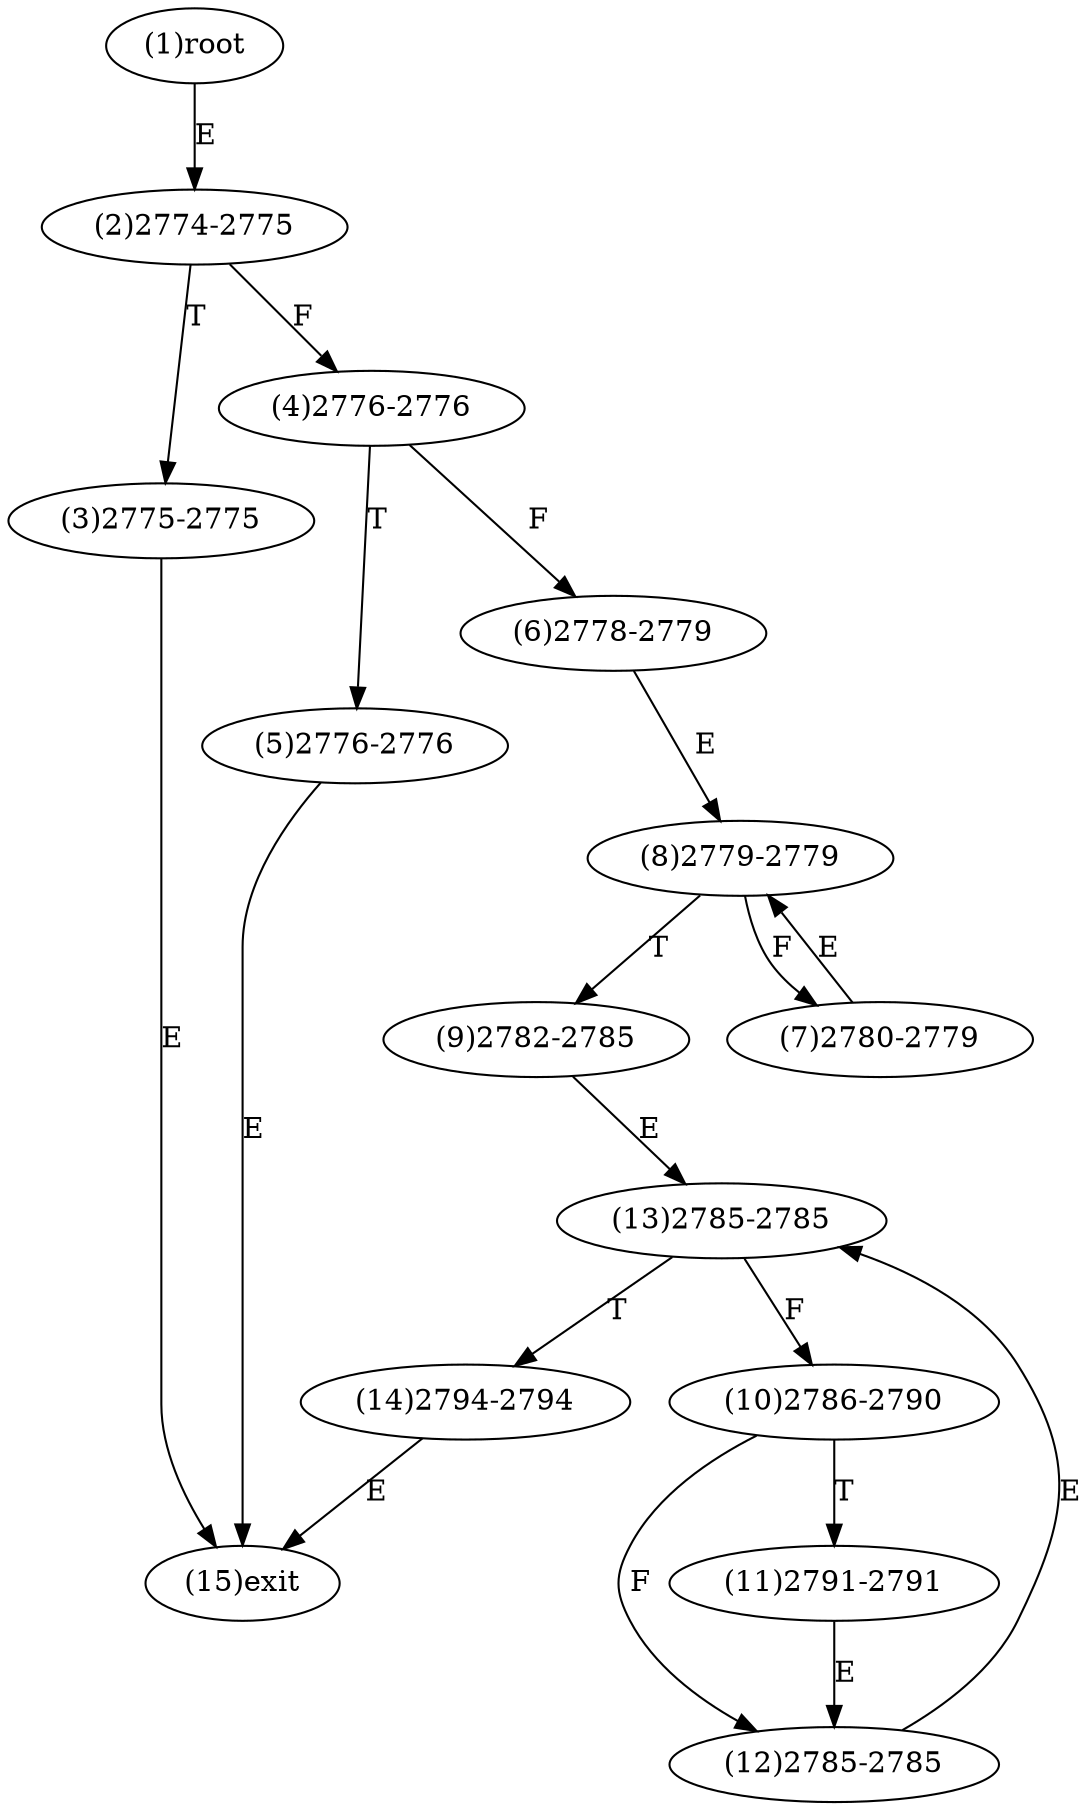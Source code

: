 digraph "" { 
1[ label="(1)root"];
2[ label="(2)2774-2775"];
3[ label="(3)2775-2775"];
4[ label="(4)2776-2776"];
5[ label="(5)2776-2776"];
6[ label="(6)2778-2779"];
7[ label="(7)2780-2779"];
8[ label="(8)2779-2779"];
9[ label="(9)2782-2785"];
10[ label="(10)2786-2790"];
11[ label="(11)2791-2791"];
12[ label="(12)2785-2785"];
13[ label="(13)2785-2785"];
14[ label="(14)2794-2794"];
15[ label="(15)exit"];
1->2[ label="E"];
2->4[ label="F"];
2->3[ label="T"];
3->15[ label="E"];
4->6[ label="F"];
4->5[ label="T"];
5->15[ label="E"];
6->8[ label="E"];
7->8[ label="E"];
8->7[ label="F"];
8->9[ label="T"];
9->13[ label="E"];
10->12[ label="F"];
10->11[ label="T"];
11->12[ label="E"];
12->13[ label="E"];
13->10[ label="F"];
13->14[ label="T"];
14->15[ label="E"];
}